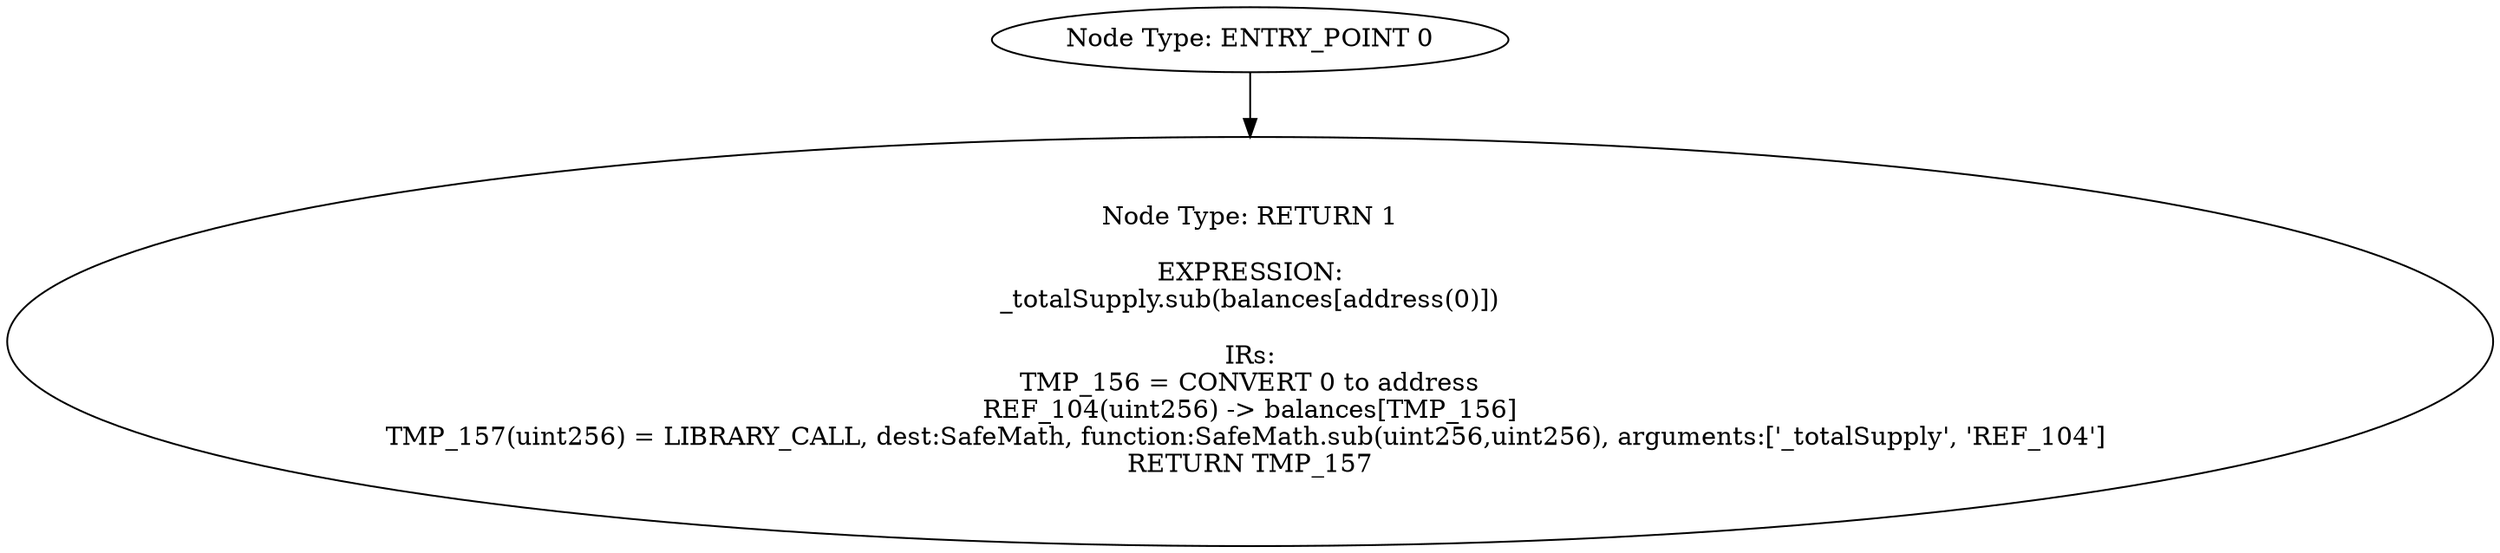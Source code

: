 digraph{
0[label="Node Type: ENTRY_POINT 0
"];
0->1;
1[label="Node Type: RETURN 1

EXPRESSION:
_totalSupply.sub(balances[address(0)])

IRs:
TMP_156 = CONVERT 0 to address
REF_104(uint256) -> balances[TMP_156]
TMP_157(uint256) = LIBRARY_CALL, dest:SafeMath, function:SafeMath.sub(uint256,uint256), arguments:['_totalSupply', 'REF_104'] 
RETURN TMP_157"];
}
